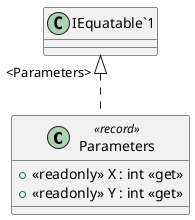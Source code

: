 @startuml Parameters
class Parameters <<record>>  {
    + <<readonly>> X : int <<get>>
    + <<readonly>> Y : int <<get>>
}
"IEquatable`1" "<Parameters>" <|.. Parameters
@enduml